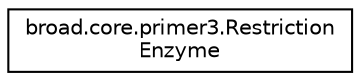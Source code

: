 digraph "Graphical Class Hierarchy"
{
  edge [fontname="Helvetica",fontsize="10",labelfontname="Helvetica",labelfontsize="10"];
  node [fontname="Helvetica",fontsize="10",shape=record];
  rankdir="LR";
  Node1 [label="broad.core.primer3.Restriction\lEnzyme",height=0.2,width=0.4,color="black", fillcolor="white", style="filled",URL="$classbroad_1_1core_1_1primer3_1_1_restriction_enzyme.html"];
}
